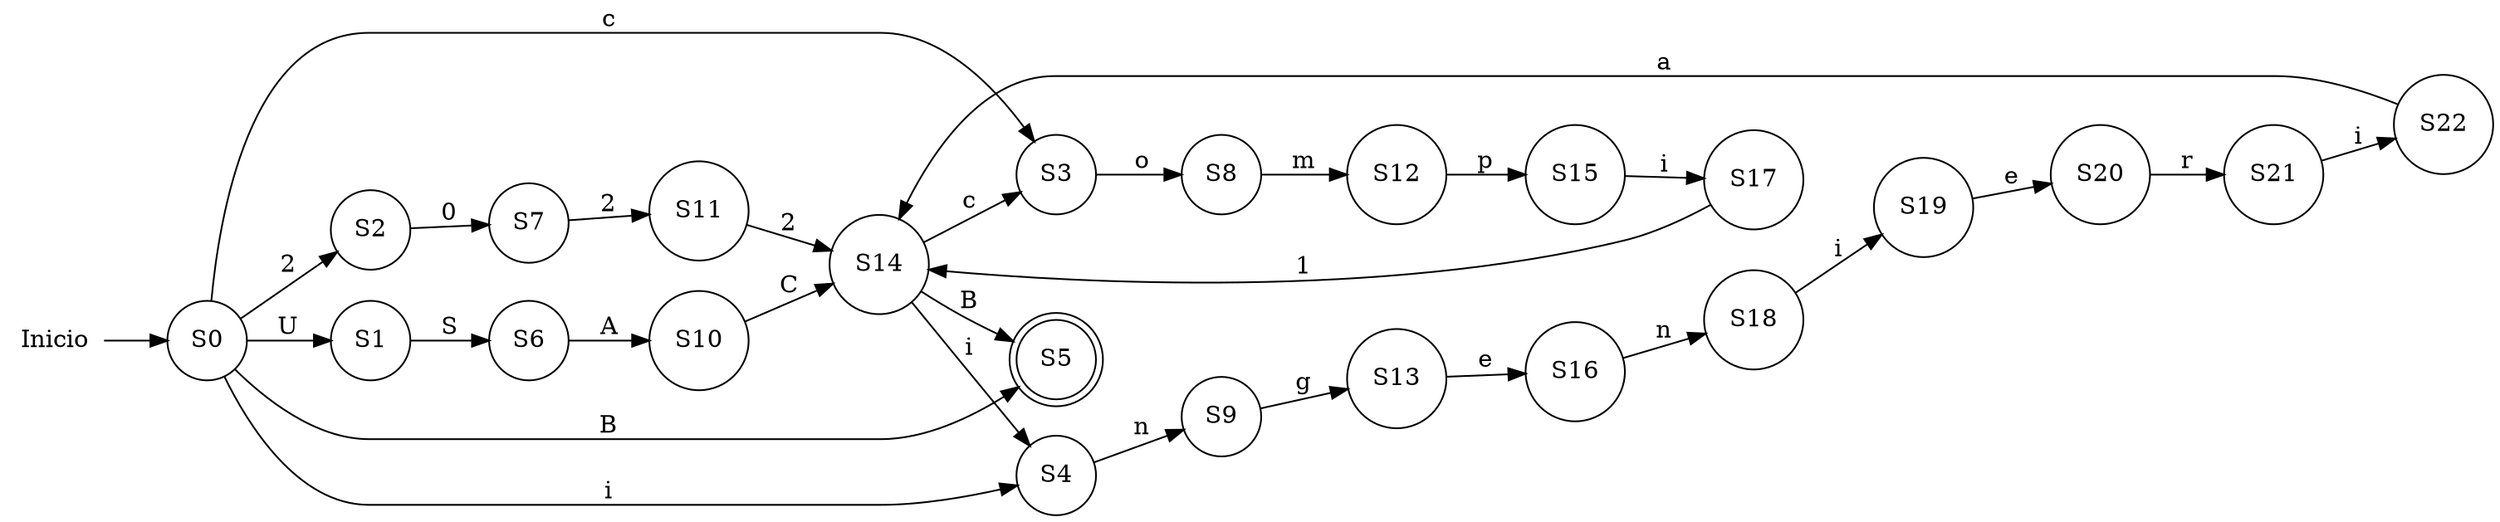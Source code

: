 digraph G {rankdir = LR;node [shape=circle];inicio [shape=plaintext label="Inicio"];inicio -> S0;S0 -> S1 [label="U"];S0 -> S2 [label="2"];S0 -> S3 [label="c"];S0 -> S4 [label="i"];S0 -> S5 [label="B"];S1 -> S6 [label="S"];S2 -> S7 [label="0"];S3 -> S8 [label="o"];S4 -> S9 [label="n"];S5 [peripheries=2];S6 -> S10 [label="A"];S7 -> S11 [label="2"];S8 -> S12 [label="m"];S9 -> S13 [label="g"];S10 -> S14 [label="C"];S11 -> S14 [label="2"];S12 -> S15 [label="p"];S13 -> S16 [label="e"];S14 -> S3 [label="c"];S14 -> S4 [label="i"];S14 -> S5 [label="B"];S15 -> S17 [label="i"];S16 -> S18 [label="n"];S17 -> S14 [label="1"];S18 -> S19 [label="i"];S19 -> S20 [label="e"];S20 -> S21 [label="r"];S21 -> S22 [label="i"];S22 -> S14 [label="a"];}